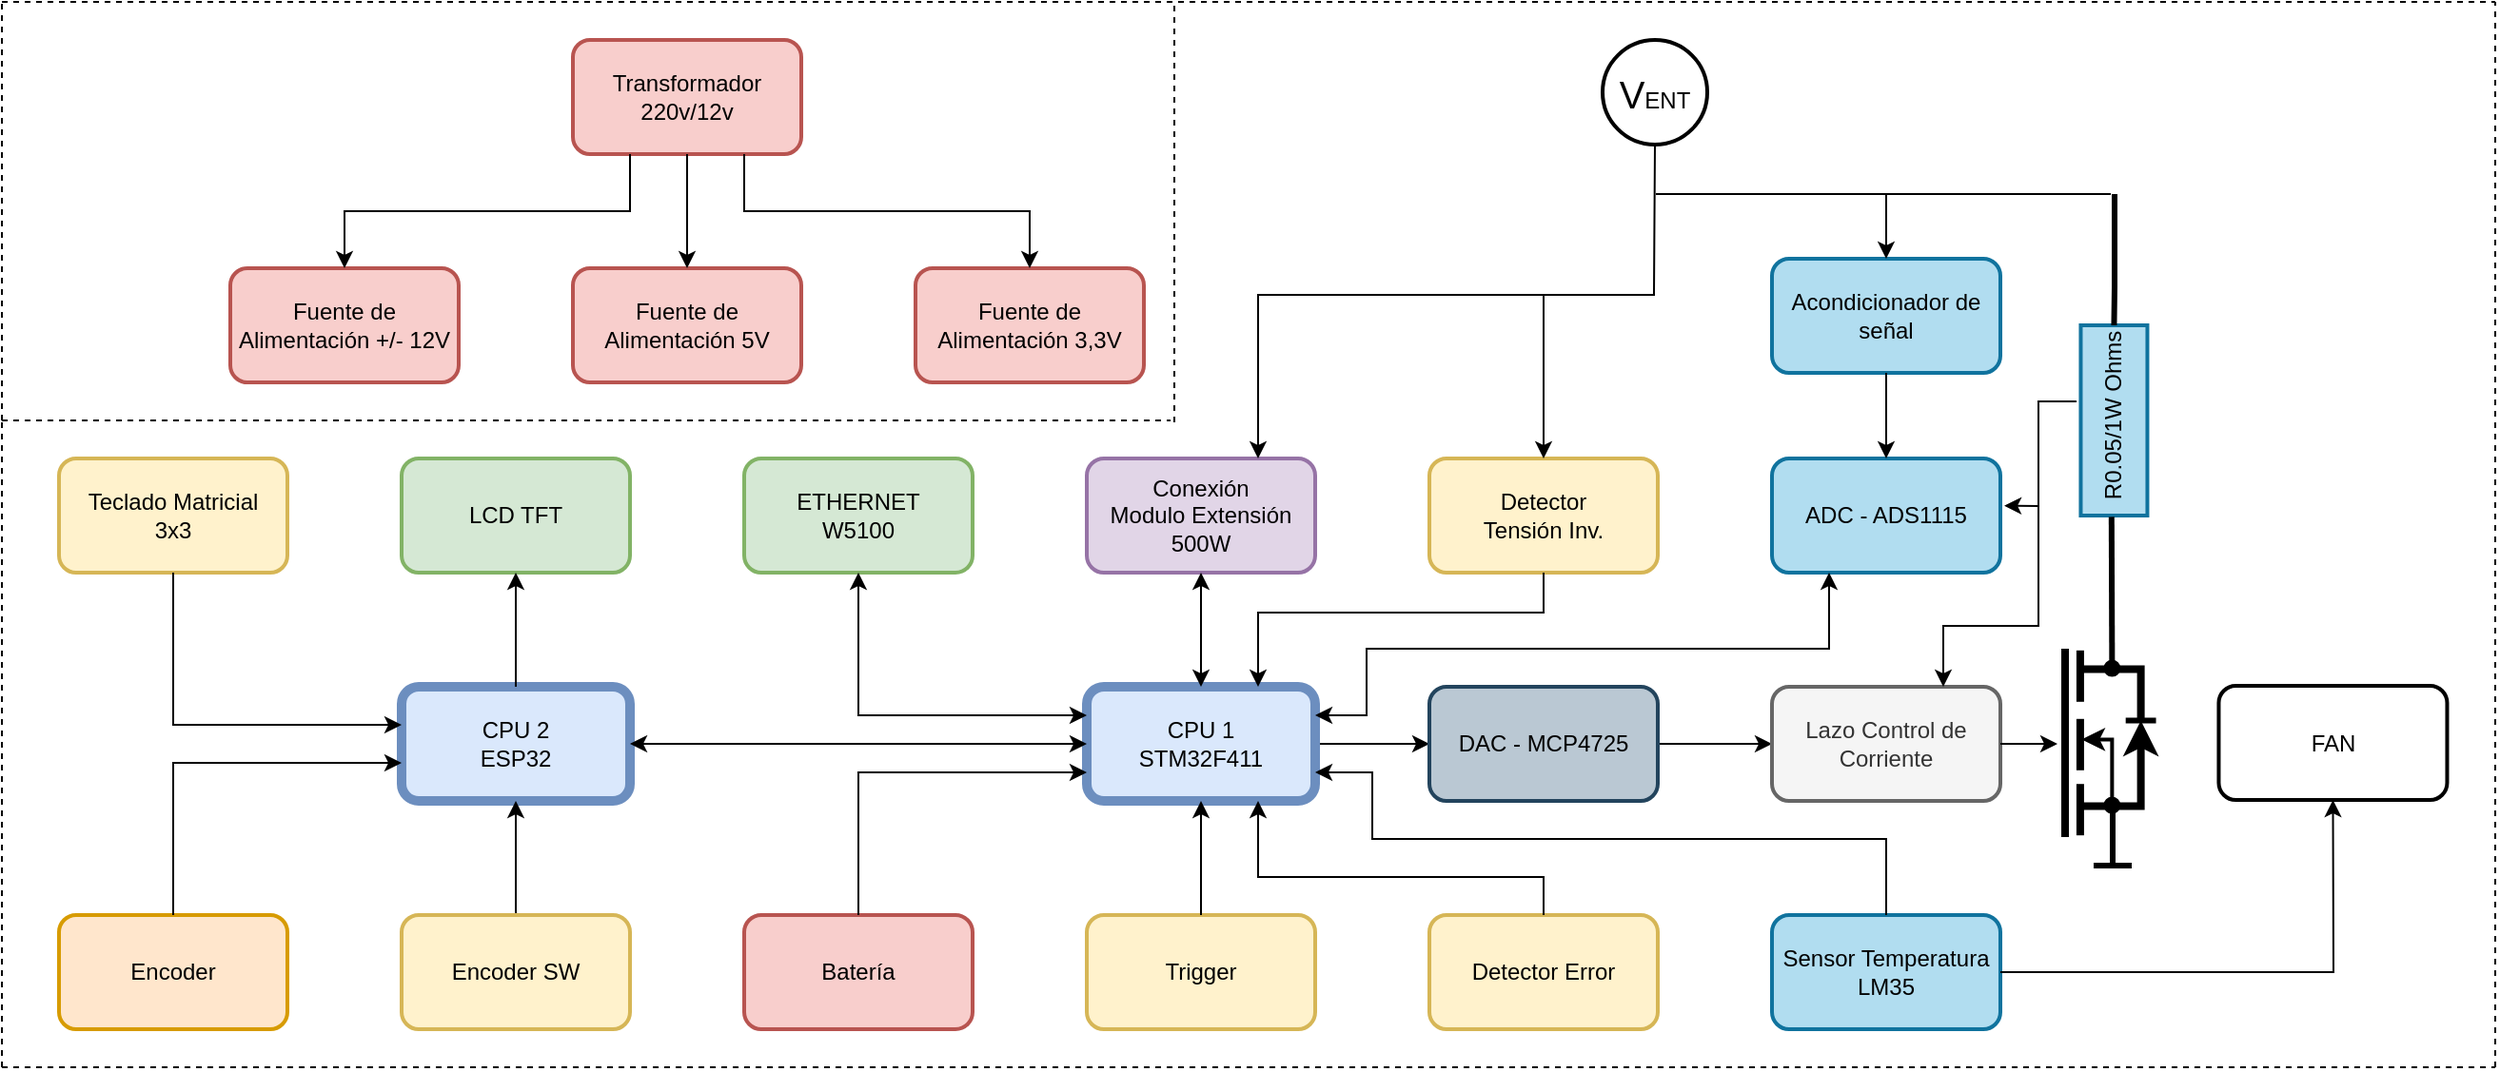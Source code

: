 <mxfile version="21.7.5" type="github">
  <diagram name="Página-1" id="7lZH52VtYHdOlNdaaxMl">
    <mxGraphModel dx="1678" dy="884" grid="0" gridSize="10" guides="1" tooltips="1" connect="1" arrows="1" fold="1" page="1" pageScale="1" pageWidth="10000" pageHeight="10000" math="0" shadow="0">
      <root>
        <mxCell id="0" />
        <mxCell id="1" parent="0" />
        <mxCell id="78oOAkl6ML1StjrEmniX-30" value="" style="rounded=0;whiteSpace=wrap;html=1;direction=north;strokeWidth=2;fillColor=#b1ddf0;strokeColor=#10739e;" parent="1" vertex="1">
          <mxGeometry x="1222.23" y="490" width="35" height="100" as="geometry" />
        </mxCell>
        <mxCell id="78oOAkl6ML1StjrEmniX-38" value="R0.05/1W Ohms" style="text;html=1;align=center;verticalAlign=middle;resizable=0;points=[];autosize=1;strokeColor=none;fillColor=none;rotation=-90;" parent="1" vertex="1">
          <mxGeometry x="1184.73" y="523" width="110" height="30" as="geometry" />
        </mxCell>
        <mxCell id="78oOAkl6ML1StjrEmniX-1" value="CPU 2&lt;br&gt;ESP32" style="rounded=1;whiteSpace=wrap;html=1;fillColor=#dae8fc;strokeColor=#6c8ebf;strokeWidth=5;" parent="1" vertex="1">
          <mxGeometry x="340" y="680" width="120" height="60" as="geometry" />
        </mxCell>
        <mxCell id="78oOAkl6ML1StjrEmniX-43" value="" style="edgeStyle=orthogonalEdgeStyle;rounded=0;orthogonalLoop=1;jettySize=auto;html=1;" parent="1" source="78oOAkl6ML1StjrEmniX-2" target="78oOAkl6ML1StjrEmniX-9" edge="1">
          <mxGeometry relative="1" as="geometry" />
        </mxCell>
        <mxCell id="78oOAkl6ML1StjrEmniX-2" value="CPU 1&lt;br&gt;STM32F411" style="rounded=1;whiteSpace=wrap;html=1;fillColor=#dae8fc;strokeColor=#6c8ebf;strokeWidth=5;" parent="1" vertex="1">
          <mxGeometry x="700" y="680" width="120" height="60" as="geometry" />
        </mxCell>
        <mxCell id="78oOAkl6ML1StjrEmniX-45" value="" style="edgeStyle=orthogonalEdgeStyle;rounded=0;orthogonalLoop=1;jettySize=auto;html=1;" parent="1" source="78oOAkl6ML1StjrEmniX-9" target="78oOAkl6ML1StjrEmniX-28" edge="1">
          <mxGeometry relative="1" as="geometry" />
        </mxCell>
        <mxCell id="78oOAkl6ML1StjrEmniX-9" value="DAC - MCP4725" style="rounded=1;whiteSpace=wrap;html=1;fillColor=#bac8d3;strokeColor=#23445d;strokeWidth=2;" parent="1" vertex="1">
          <mxGeometry x="880" y="680" width="120" height="60" as="geometry" />
        </mxCell>
        <mxCell id="78oOAkl6ML1StjrEmniX-10" value="ADC - ADS1115" style="rounded=1;whiteSpace=wrap;html=1;fillColor=#b1ddf0;strokeColor=#10739e;strokeWidth=2;" parent="1" vertex="1">
          <mxGeometry x="1060" y="560" width="120" height="60" as="geometry" />
        </mxCell>
        <mxCell id="78oOAkl6ML1StjrEmniX-11" value="Encoder" style="rounded=1;whiteSpace=wrap;html=1;fillColor=#ffe6cc;strokeColor=#d79b00;strokeWidth=2;" parent="1" vertex="1">
          <mxGeometry x="160" y="800" width="120" height="60" as="geometry" />
        </mxCell>
        <mxCell id="78oOAkl6ML1StjrEmniX-12" value="Teclado Matricial &lt;br&gt;3x3" style="rounded=1;whiteSpace=wrap;html=1;fillColor=#fff2cc;strokeColor=#d6b656;strokeWidth=2;" parent="1" vertex="1">
          <mxGeometry x="160" y="560" width="120" height="60" as="geometry" />
        </mxCell>
        <mxCell id="78oOAkl6ML1StjrEmniX-13" value="LCD TFT" style="rounded=1;whiteSpace=wrap;html=1;fillColor=#d5e8d4;strokeColor=#82b366;strokeWidth=2;" parent="1" vertex="1">
          <mxGeometry x="340" y="560" width="120" height="60" as="geometry" />
        </mxCell>
        <mxCell id="78oOAkl6ML1StjrEmniX-24" value="" style="edgeStyle=orthogonalEdgeStyle;rounded=0;orthogonalLoop=1;jettySize=auto;html=1;" parent="1" source="78oOAkl6ML1StjrEmniX-14" target="78oOAkl6ML1StjrEmniX-1" edge="1">
          <mxGeometry relative="1" as="geometry" />
        </mxCell>
        <mxCell id="78oOAkl6ML1StjrEmniX-14" value="Encoder SW" style="rounded=1;whiteSpace=wrap;html=1;fillColor=#fff2cc;strokeColor=#d6b656;strokeWidth=2;" parent="1" vertex="1">
          <mxGeometry x="340" y="800" width="120" height="60" as="geometry" />
        </mxCell>
        <mxCell id="78oOAkl6ML1StjrEmniX-15" value="ETHERNET&lt;br&gt;W5100" style="rounded=1;whiteSpace=wrap;html=1;fillColor=#d5e8d4;strokeColor=#82b366;strokeWidth=2;" parent="1" vertex="1">
          <mxGeometry x="520" y="560" width="120" height="60" as="geometry" />
        </mxCell>
        <mxCell id="78oOAkl6ML1StjrEmniX-17" value="Batería" style="rounded=1;whiteSpace=wrap;html=1;fillColor=#f8cecc;strokeColor=#b85450;strokeWidth=2;" parent="1" vertex="1">
          <mxGeometry x="520" y="800" width="120" height="60" as="geometry" />
        </mxCell>
        <mxCell id="78oOAkl6ML1StjrEmniX-18" value="Sensor Temperatura&lt;br&gt;LM35" style="rounded=1;whiteSpace=wrap;html=1;fillColor=#b1ddf0;strokeColor=#10739e;strokeWidth=2;" parent="1" vertex="1">
          <mxGeometry x="1060" y="800" width="120" height="60" as="geometry" />
        </mxCell>
        <mxCell id="78oOAkl6ML1StjrEmniX-19" value="Conexión&lt;br&gt;Modulo Extensión&lt;br&gt;500W" style="rounded=1;whiteSpace=wrap;html=1;fillColor=#e1d5e7;strokeColor=#9673a6;strokeWidth=2;" parent="1" vertex="1">
          <mxGeometry x="700" y="560" width="120" height="60" as="geometry" />
        </mxCell>
        <mxCell id="78oOAkl6ML1StjrEmniX-20" value="Trigger" style="rounded=1;whiteSpace=wrap;html=1;fillColor=#fff2cc;strokeColor=#d6b656;strokeWidth=2;" parent="1" vertex="1">
          <mxGeometry x="700" y="800" width="120" height="60" as="geometry" />
        </mxCell>
        <mxCell id="78oOAkl6ML1StjrEmniX-21" value="" style="endArrow=classic;html=1;rounded=0;entryX=0.5;entryY=1;entryDx=0;entryDy=0;" parent="1" target="78oOAkl6ML1StjrEmniX-13" edge="1">
          <mxGeometry width="50" height="50" relative="1" as="geometry">
            <mxPoint x="400" y="680" as="sourcePoint" />
            <mxPoint x="450" y="630" as="targetPoint" />
          </mxGeometry>
        </mxCell>
        <mxCell id="78oOAkl6ML1StjrEmniX-22" value="" style="endArrow=classic;html=1;rounded=0;exitX=0.5;exitY=0;exitDx=0;exitDy=0;" parent="1" source="78oOAkl6ML1StjrEmniX-11" edge="1">
          <mxGeometry width="50" height="50" relative="1" as="geometry">
            <mxPoint x="340" y="720" as="sourcePoint" />
            <mxPoint x="340" y="720" as="targetPoint" />
            <Array as="points">
              <mxPoint x="220" y="720" />
            </Array>
          </mxGeometry>
        </mxCell>
        <mxCell id="78oOAkl6ML1StjrEmniX-23" value="" style="endArrow=classic;html=1;rounded=0;exitX=0.5;exitY=1;exitDx=0;exitDy=0;" parent="1" source="78oOAkl6ML1StjrEmniX-12" edge="1">
          <mxGeometry width="50" height="50" relative="1" as="geometry">
            <mxPoint x="340" y="700" as="sourcePoint" />
            <mxPoint x="340" y="700" as="targetPoint" />
            <Array as="points">
              <mxPoint x="220" y="700" />
            </Array>
          </mxGeometry>
        </mxCell>
        <mxCell id="78oOAkl6ML1StjrEmniX-25" value="" style="endArrow=classic;startArrow=classic;html=1;rounded=0;entryX=0;entryY=0.5;entryDx=0;entryDy=0;" parent="1" target="78oOAkl6ML1StjrEmniX-2" edge="1">
          <mxGeometry width="50" height="50" relative="1" as="geometry">
            <mxPoint x="460" y="710" as="sourcePoint" />
            <mxPoint x="510" y="660" as="targetPoint" />
          </mxGeometry>
        </mxCell>
        <mxCell id="78oOAkl6ML1StjrEmniX-26" value="FAN" style="rounded=1;whiteSpace=wrap;html=1;strokeWidth=2;" parent="1" vertex="1">
          <mxGeometry x="1294.73" y="679.5" width="120" height="60" as="geometry" />
        </mxCell>
        <mxCell id="78oOAkl6ML1StjrEmniX-28" value="Lazo Control de Corriente" style="rounded=1;whiteSpace=wrap;html=1;strokeWidth=2;fillColor=#f5f5f5;strokeColor=#666666;fontColor=#333333;" parent="1" vertex="1">
          <mxGeometry x="1060" y="680" width="120" height="60" as="geometry" />
        </mxCell>
        <mxCell id="78oOAkl6ML1StjrEmniX-32" value="Transformador 220v/12v" style="rounded=1;whiteSpace=wrap;html=1;fillColor=#f8cecc;strokeColor=#b85450;strokeWidth=2;" parent="1" vertex="1">
          <mxGeometry x="430" y="340" width="120" height="60" as="geometry" />
        </mxCell>
        <mxCell id="78oOAkl6ML1StjrEmniX-33" value="Fuente de Alimentación +/- 12V" style="rounded=1;whiteSpace=wrap;html=1;fillColor=#f8cecc;strokeColor=#b85450;strokeWidth=2;" parent="1" vertex="1">
          <mxGeometry x="250" y="460" width="120" height="60" as="geometry" />
        </mxCell>
        <mxCell id="78oOAkl6ML1StjrEmniX-34" value="Fuente de Alimentación 5V" style="rounded=1;whiteSpace=wrap;html=1;fillColor=#f8cecc;strokeColor=#b85450;strokeWidth=2;" parent="1" vertex="1">
          <mxGeometry x="430" y="460" width="120" height="60" as="geometry" />
        </mxCell>
        <mxCell id="78oOAkl6ML1StjrEmniX-35" value="Fuente de Alimentación 3,3V" style="rounded=1;whiteSpace=wrap;html=1;fillColor=#f8cecc;strokeColor=#b85450;strokeWidth=2;" parent="1" vertex="1">
          <mxGeometry x="610" y="460" width="120" height="60" as="geometry" />
        </mxCell>
        <mxCell id="78oOAkl6ML1StjrEmniX-36" value="Detector Error" style="rounded=1;whiteSpace=wrap;html=1;fillColor=#fff2cc;strokeColor=#d6b656;strokeWidth=2;" parent="1" vertex="1">
          <mxGeometry x="880" y="800" width="120" height="60" as="geometry" />
        </mxCell>
        <mxCell id="78oOAkl6ML1StjrEmniX-39" value="" style="endArrow=classic;startArrow=classic;html=1;rounded=0;exitX=0;exitY=0.25;exitDx=0;exitDy=0;entryX=0.5;entryY=1;entryDx=0;entryDy=0;" parent="1" source="78oOAkl6ML1StjrEmniX-2" target="78oOAkl6ML1StjrEmniX-15" edge="1">
          <mxGeometry width="50" height="50" relative="1" as="geometry">
            <mxPoint x="630" y="680" as="sourcePoint" />
            <mxPoint x="680" y="630" as="targetPoint" />
            <Array as="points">
              <mxPoint x="580" y="695" />
            </Array>
          </mxGeometry>
        </mxCell>
        <mxCell id="78oOAkl6ML1StjrEmniX-40" value="" style="endArrow=classic;html=1;rounded=0;entryX=0;entryY=0.75;entryDx=0;entryDy=0;" parent="1" target="78oOAkl6ML1StjrEmniX-2" edge="1">
          <mxGeometry width="50" height="50" relative="1" as="geometry">
            <mxPoint x="580" y="800" as="sourcePoint" />
            <mxPoint x="630" y="750" as="targetPoint" />
            <Array as="points">
              <mxPoint x="580" y="725" />
            </Array>
          </mxGeometry>
        </mxCell>
        <mxCell id="78oOAkl6ML1StjrEmniX-41" value="" style="endArrow=classic;html=1;rounded=0;entryX=0.5;entryY=1;entryDx=0;entryDy=0;" parent="1" target="78oOAkl6ML1StjrEmniX-2" edge="1">
          <mxGeometry width="50" height="50" relative="1" as="geometry">
            <mxPoint x="760" y="800" as="sourcePoint" />
            <mxPoint x="810" y="750" as="targetPoint" />
          </mxGeometry>
        </mxCell>
        <mxCell id="78oOAkl6ML1StjrEmniX-42" value="" style="endArrow=classic;html=1;rounded=0;entryX=0.75;entryY=1;entryDx=0;entryDy=0;" parent="1" target="78oOAkl6ML1StjrEmniX-2" edge="1">
          <mxGeometry width="50" height="50" relative="1" as="geometry">
            <mxPoint x="940" y="800" as="sourcePoint" />
            <mxPoint x="990" y="750" as="targetPoint" />
            <Array as="points">
              <mxPoint x="940" y="780" />
              <mxPoint x="860" y="780" />
              <mxPoint x="790" y="780" />
            </Array>
          </mxGeometry>
        </mxCell>
        <mxCell id="78oOAkl6ML1StjrEmniX-44" value="" style="endArrow=classic;startArrow=classic;html=1;rounded=0;entryX=0.5;entryY=1;entryDx=0;entryDy=0;" parent="1" target="78oOAkl6ML1StjrEmniX-19" edge="1">
          <mxGeometry width="50" height="50" relative="1" as="geometry">
            <mxPoint x="760" y="680" as="sourcePoint" />
            <mxPoint x="810" y="630" as="targetPoint" />
          </mxGeometry>
        </mxCell>
        <mxCell id="78oOAkl6ML1StjrEmniX-47" value="" style="endArrow=classic;startArrow=classic;html=1;rounded=0;entryX=0.25;entryY=1;entryDx=0;entryDy=0;exitX=1;exitY=0.25;exitDx=0;exitDy=0;" parent="1" target="78oOAkl6ML1StjrEmniX-10" edge="1" source="78oOAkl6ML1StjrEmniX-2">
          <mxGeometry width="50" height="50" relative="1" as="geometry">
            <mxPoint x="790" y="680" as="sourcePoint" />
            <mxPoint x="940" y="650" as="targetPoint" />
            <Array as="points">
              <mxPoint x="847" y="695" />
              <mxPoint x="847" y="660" />
              <mxPoint x="1090" y="660" />
            </Array>
          </mxGeometry>
        </mxCell>
        <mxCell id="78oOAkl6ML1StjrEmniX-49" value="" style="endArrow=classic;html=1;rounded=0;entryX=1;entryY=0.75;entryDx=0;entryDy=0;" parent="1" target="78oOAkl6ML1StjrEmniX-2" edge="1">
          <mxGeometry width="50" height="50" relative="1" as="geometry">
            <mxPoint x="1120" y="800" as="sourcePoint" />
            <mxPoint x="1170" y="750" as="targetPoint" />
            <Array as="points">
              <mxPoint x="1120" y="760" />
              <mxPoint x="850" y="760" />
              <mxPoint x="850" y="725" />
            </Array>
          </mxGeometry>
        </mxCell>
        <mxCell id="78oOAkl6ML1StjrEmniX-52" value="" style="endArrow=none;html=1;rounded=0;exitX=1;exitY=0.5;exitDx=0;exitDy=0;strokeWidth=3;" parent="1" source="78oOAkl6ML1StjrEmniX-30" edge="1">
          <mxGeometry width="50" height="50" relative="1" as="geometry">
            <mxPoint x="1291" y="540" as="sourcePoint" />
            <mxPoint x="1240" y="421" as="targetPoint" />
            <Array as="points">
              <mxPoint x="1240" y="470" />
            </Array>
          </mxGeometry>
        </mxCell>
        <mxCell id="78oOAkl6ML1StjrEmniX-55" value="Acondicionador de señal" style="rounded=1;whiteSpace=wrap;html=1;fillColor=#b1ddf0;strokeColor=#10739e;strokeWidth=2;" parent="1" vertex="1">
          <mxGeometry x="1060" y="455" width="120" height="60" as="geometry" />
        </mxCell>
        <mxCell id="78oOAkl6ML1StjrEmniX-56" value="" style="endArrow=classic;html=1;rounded=0;entryX=0.5;entryY=0;entryDx=0;entryDy=0;" parent="1" target="78oOAkl6ML1StjrEmniX-55" edge="1">
          <mxGeometry width="50" height="50" relative="1" as="geometry">
            <mxPoint x="1120" y="421" as="sourcePoint" />
            <mxPoint x="1122" y="438" as="targetPoint" />
          </mxGeometry>
        </mxCell>
        <mxCell id="78oOAkl6ML1StjrEmniX-57" value="" style="endArrow=classic;html=1;rounded=0;entryX=0.5;entryY=0;entryDx=0;entryDy=0;exitX=0.5;exitY=1;exitDx=0;exitDy=0;" parent="1" source="78oOAkl6ML1StjrEmniX-55" target="78oOAkl6ML1StjrEmniX-10" edge="1">
          <mxGeometry width="50" height="50" relative="1" as="geometry">
            <mxPoint x="1060" y="470" as="sourcePoint" />
            <mxPoint x="1110" y="420" as="targetPoint" />
            <Array as="points" />
          </mxGeometry>
        </mxCell>
        <mxCell id="78oOAkl6ML1StjrEmniX-70" value="" style="endArrow=none;html=1;rounded=0;exitX=0.5;exitY=0;exitDx=0;exitDy=0;strokeWidth=3;sourcePerimeterSpacing=0;strokeColor=default;entryX=0.021;entryY=0.456;entryDx=0;entryDy=0;entryPerimeter=0;" parent="1" source="78oOAkl6ML1StjrEmniX-67" target="78oOAkl6ML1StjrEmniX-38" edge="1">
          <mxGeometry width="50" height="50" relative="1" as="geometry">
            <mxPoint x="1296.361" y="663.63" as="sourcePoint" />
            <mxPoint x="1240" y="610" as="targetPoint" />
          </mxGeometry>
        </mxCell>
        <mxCell id="78oOAkl6ML1StjrEmniX-71" value="" style="group" parent="1" vertex="1" connectable="0">
          <mxGeometry x="1214" y="660" width="47.77" height="99" as="geometry" />
        </mxCell>
        <mxCell id="78oOAkl6ML1StjrEmniX-58" value="" style="endArrow=classic;html=1;rounded=0;strokeWidth=2;" parent="78oOAkl6ML1StjrEmniX-71" edge="1">
          <mxGeometry width="50" height="50" relative="1" as="geometry">
            <mxPoint x="24.681" y="81.9" as="sourcePoint" />
            <mxPoint x="8.758" y="47.7" as="targetPoint" />
            <Array as="points">
              <mxPoint x="24.681" y="47.7" />
            </Array>
          </mxGeometry>
        </mxCell>
        <mxCell id="78oOAkl6ML1StjrEmniX-59" value="" style="endArrow=none;html=1;rounded=0;strokeWidth=4;" parent="78oOAkl6ML1StjrEmniX-71" edge="1">
          <mxGeometry width="50" height="50" relative="1" as="geometry">
            <mxPoint x="7.962" y="27.9" as="sourcePoint" />
            <mxPoint x="7.962" y="0.9" as="targetPoint" />
          </mxGeometry>
        </mxCell>
        <mxCell id="78oOAkl6ML1StjrEmniX-60" value="" style="endArrow=none;html=1;rounded=0;strokeWidth=4;" parent="78oOAkl6ML1StjrEmniX-71" edge="1">
          <mxGeometry width="50" height="50" relative="1" as="geometry">
            <mxPoint x="7.962" y="63.9" as="sourcePoint" />
            <mxPoint x="7.962" y="36.9" as="targetPoint" />
            <Array as="points">
              <mxPoint x="7.962" y="45.9" />
            </Array>
          </mxGeometry>
        </mxCell>
        <mxCell id="78oOAkl6ML1StjrEmniX-61" value="" style="endArrow=none;html=1;rounded=0;strokeWidth=4;" parent="78oOAkl6ML1StjrEmniX-71" edge="1">
          <mxGeometry width="50" height="50" relative="1" as="geometry">
            <mxPoint x="7.962" y="98.1" as="sourcePoint" />
            <mxPoint x="7.962" y="71.1" as="targetPoint" />
            <Array as="points">
              <mxPoint x="7.962" y="80.1" />
            </Array>
          </mxGeometry>
        </mxCell>
        <mxCell id="78oOAkl6ML1StjrEmniX-62" value="" style="endArrow=none;html=1;rounded=0;strokeWidth=4;" parent="78oOAkl6ML1StjrEmniX-71" edge="1">
          <mxGeometry width="50" height="50" relative="1" as="geometry">
            <mxPoint y="99" as="sourcePoint" />
            <mxPoint as="targetPoint" />
          </mxGeometry>
        </mxCell>
        <mxCell id="78oOAkl6ML1StjrEmniX-63" value="" style="endArrow=classic;html=1;rounded=0;strokeWidth=4;" parent="78oOAkl6ML1StjrEmniX-71" edge="1">
          <mxGeometry width="50" height="50" relative="1" as="geometry">
            <mxPoint x="7.962" y="82.8" as="sourcePoint" />
            <mxPoint x="39.808" y="37.8" as="targetPoint" />
            <Array as="points">
              <mxPoint x="39.808" y="82.8" />
            </Array>
          </mxGeometry>
        </mxCell>
        <mxCell id="78oOAkl6ML1StjrEmniX-64" value="" style="endArrow=none;html=1;rounded=0;strokeWidth=3;" parent="78oOAkl6ML1StjrEmniX-71" edge="1">
          <mxGeometry width="50" height="50" relative="1" as="geometry">
            <mxPoint x="31.847" y="37.8" as="sourcePoint" />
            <mxPoint x="47.77" y="37.8" as="targetPoint" />
          </mxGeometry>
        </mxCell>
        <mxCell id="78oOAkl6ML1StjrEmniX-65" value="" style="endArrow=none;html=1;rounded=0;strokeWidth=4;" parent="78oOAkl6ML1StjrEmniX-71" edge="1">
          <mxGeometry width="50" height="50" relative="1" as="geometry">
            <mxPoint x="39.808" y="37.8" as="sourcePoint" />
            <mxPoint x="7.962" y="10.8" as="targetPoint" />
            <Array as="points">
              <mxPoint x="39.808" y="10.8" />
            </Array>
          </mxGeometry>
        </mxCell>
        <mxCell id="78oOAkl6ML1StjrEmniX-67" value="" style="ellipse;whiteSpace=wrap;html=1;aspect=fixed;fillColor=#000000;fillStyle=solid;" parent="78oOAkl6ML1StjrEmniX-71" vertex="1">
          <mxGeometry x="20.7" y="6.3" width="7.962" height="7.962" as="geometry" />
        </mxCell>
        <mxCell id="78oOAkl6ML1StjrEmniX-68" value="" style="ellipse;whiteSpace=wrap;html=1;aspect=fixed;fillColor=#000000;fillStyle=solid;" parent="78oOAkl6ML1StjrEmniX-71" vertex="1">
          <mxGeometry x="20.7" y="78.3" width="7.962" height="7.962" as="geometry" />
        </mxCell>
        <mxCell id="78oOAkl6ML1StjrEmniX-73" value="" style="endArrow=classic;html=1;rounded=0;" parent="1" edge="1">
          <mxGeometry width="50" height="50" relative="1" as="geometry">
            <mxPoint x="1180" y="710" as="sourcePoint" />
            <mxPoint x="1210" y="710" as="targetPoint" />
          </mxGeometry>
        </mxCell>
        <mxCell id="78oOAkl6ML1StjrEmniX-74" value="" style="endArrow=classic;html=1;rounded=0;entryX=0.5;entryY=1;entryDx=0;entryDy=0;" parent="1" target="78oOAkl6ML1StjrEmniX-26" edge="1">
          <mxGeometry width="50" height="50" relative="1" as="geometry">
            <mxPoint x="1180" y="830" as="sourcePoint" />
            <mxPoint x="1230" y="780" as="targetPoint" />
            <Array as="points">
              <mxPoint x="1355" y="830" />
            </Array>
          </mxGeometry>
        </mxCell>
        <mxCell id="78oOAkl6ML1StjrEmniX-75" value="" style="endArrow=none;html=1;rounded=0;strokeWidth=3;" parent="1" edge="1">
          <mxGeometry width="50" height="50" relative="1" as="geometry">
            <mxPoint x="1239" y="774" as="sourcePoint" />
            <mxPoint x="1239" y="744" as="targetPoint" />
          </mxGeometry>
        </mxCell>
        <mxCell id="78oOAkl6ML1StjrEmniX-76" value="" style="endArrow=none;html=1;rounded=0;strokeWidth=3;" parent="1" edge="1">
          <mxGeometry width="50" height="50" relative="1" as="geometry">
            <mxPoint x="1229" y="774" as="sourcePoint" />
            <mxPoint x="1249" y="774" as="targetPoint" />
          </mxGeometry>
        </mxCell>
        <mxCell id="78oOAkl6ML1StjrEmniX-77" value="" style="endArrow=classic;html=1;rounded=0;entryX=1.017;entryY=0.414;entryDx=0;entryDy=0;entryPerimeter=0;" parent="1" target="78oOAkl6ML1StjrEmniX-10" edge="1">
          <mxGeometry width="50" height="50" relative="1" as="geometry">
            <mxPoint x="1220" y="530" as="sourcePoint" />
            <mxPoint x="1270" y="490" as="targetPoint" />
            <Array as="points">
              <mxPoint x="1200" y="530" />
              <mxPoint x="1200" y="585" />
            </Array>
          </mxGeometry>
        </mxCell>
        <mxCell id="78oOAkl6ML1StjrEmniX-78" value="" style="endArrow=classic;html=1;rounded=0;entryX=0.75;entryY=0;entryDx=0;entryDy=0;" parent="1" target="78oOAkl6ML1StjrEmniX-28" edge="1">
          <mxGeometry width="50" height="50" relative="1" as="geometry">
            <mxPoint x="1200" y="530" as="sourcePoint" />
            <mxPoint x="1250" y="480" as="targetPoint" />
            <Array as="points">
              <mxPoint x="1200" y="648" />
              <mxPoint x="1150" y="648" />
            </Array>
          </mxGeometry>
        </mxCell>
        <mxCell id="78oOAkl6ML1StjrEmniX-79" value="" style="endArrow=classic;html=1;rounded=0;entryX=0.5;entryY=0;entryDx=0;entryDy=0;" parent="1" target="78oOAkl6ML1StjrEmniX-34" edge="1">
          <mxGeometry width="50" height="50" relative="1" as="geometry">
            <mxPoint x="490" y="400" as="sourcePoint" />
            <mxPoint x="540" y="350" as="targetPoint" />
          </mxGeometry>
        </mxCell>
        <mxCell id="78oOAkl6ML1StjrEmniX-80" value="" style="endArrow=classic;html=1;rounded=0;entryX=0.5;entryY=0;entryDx=0;entryDy=0;exitX=0.25;exitY=1;exitDx=0;exitDy=0;" parent="1" source="78oOAkl6ML1StjrEmniX-32" target="78oOAkl6ML1StjrEmniX-33" edge="1">
          <mxGeometry width="50" height="50" relative="1" as="geometry">
            <mxPoint x="470" y="400" as="sourcePoint" />
            <mxPoint x="520" y="350" as="targetPoint" />
            <Array as="points">
              <mxPoint x="460" y="430" />
              <mxPoint x="310" y="430" />
            </Array>
          </mxGeometry>
        </mxCell>
        <mxCell id="78oOAkl6ML1StjrEmniX-81" value="" style="endArrow=classic;html=1;rounded=0;entryX=0.5;entryY=0;entryDx=0;entryDy=0;exitX=0.75;exitY=1;exitDx=0;exitDy=0;" parent="1" source="78oOAkl6ML1StjrEmniX-32" target="78oOAkl6ML1StjrEmniX-35" edge="1">
          <mxGeometry width="50" height="50" relative="1" as="geometry">
            <mxPoint x="830" y="400" as="sourcePoint" />
            <mxPoint x="670" y="460" as="targetPoint" />
            <Array as="points">
              <mxPoint x="520" y="430" />
              <mxPoint x="670" y="430" />
            </Array>
          </mxGeometry>
        </mxCell>
        <mxCell id="78oOAkl6ML1StjrEmniX-82" value="" style="endArrow=none;dashed=1;html=1;rounded=0;" parent="1" edge="1">
          <mxGeometry width="50" height="50" relative="1" as="geometry">
            <mxPoint x="130" y="880" as="sourcePoint" />
            <mxPoint x="130" y="540" as="targetPoint" />
          </mxGeometry>
        </mxCell>
        <mxCell id="78oOAkl6ML1StjrEmniX-83" value="" style="endArrow=none;dashed=1;html=1;rounded=0;" parent="1" edge="1">
          <mxGeometry width="50" height="50" relative="1" as="geometry">
            <mxPoint x="130" y="880" as="sourcePoint" />
            <mxPoint x="1440" y="880" as="targetPoint" />
          </mxGeometry>
        </mxCell>
        <mxCell id="78oOAkl6ML1StjrEmniX-84" value="" style="endArrow=none;dashed=1;html=1;rounded=0;" parent="1" edge="1">
          <mxGeometry width="50" height="50" relative="1" as="geometry">
            <mxPoint x="1440" y="880" as="sourcePoint" />
            <mxPoint x="1440" y="320" as="targetPoint" />
          </mxGeometry>
        </mxCell>
        <mxCell id="78oOAkl6ML1StjrEmniX-85" value="" style="endArrow=none;dashed=1;html=1;rounded=0;" parent="1" edge="1">
          <mxGeometry width="50" height="50" relative="1" as="geometry">
            <mxPoint x="130" y="540" as="sourcePoint" />
            <mxPoint x="744" y="540" as="targetPoint" />
          </mxGeometry>
        </mxCell>
        <mxCell id="78oOAkl6ML1StjrEmniX-86" value="" style="endArrow=none;dashed=1;html=1;rounded=0;" parent="1" edge="1">
          <mxGeometry width="50" height="50" relative="1" as="geometry">
            <mxPoint x="746" y="541" as="sourcePoint" />
            <mxPoint x="746" y="321" as="targetPoint" />
          </mxGeometry>
        </mxCell>
        <mxCell id="78oOAkl6ML1StjrEmniX-93" value="" style="endArrow=none;dashed=1;html=1;rounded=0;" parent="1" edge="1">
          <mxGeometry width="50" height="50" relative="1" as="geometry">
            <mxPoint x="130" y="540" as="sourcePoint" />
            <mxPoint x="130" y="320" as="targetPoint" />
          </mxGeometry>
        </mxCell>
        <mxCell id="78oOAkl6ML1StjrEmniX-94" value="" style="endArrow=none;dashed=1;html=1;rounded=0;" parent="1" edge="1">
          <mxGeometry width="50" height="50" relative="1" as="geometry">
            <mxPoint x="130" y="320" as="sourcePoint" />
            <mxPoint x="1440" y="320" as="targetPoint" />
          </mxGeometry>
        </mxCell>
        <mxCell id="YqaBpwQKaACX8ptJH0Xr-1" value="Detector &lt;br&gt;Tensión Inv." style="rounded=1;whiteSpace=wrap;html=1;fillColor=#fff2cc;strokeColor=#d6b656;strokeWidth=2;" vertex="1" parent="1">
          <mxGeometry x="880" y="560" width="120" height="60" as="geometry" />
        </mxCell>
        <mxCell id="YqaBpwQKaACX8ptJH0Xr-2" value="&lt;font style=&quot;&quot;&gt;&lt;span style=&quot;font-size: 20px;&quot;&gt;V&lt;/span&gt;&lt;font style=&quot;font-size: 12px;&quot;&gt;ENT&lt;/font&gt;&lt;/font&gt;" style="ellipse;whiteSpace=wrap;html=1;aspect=fixed;strokeWidth=2;" vertex="1" parent="1">
          <mxGeometry x="971" y="340" width="55" height="55" as="geometry" />
        </mxCell>
        <mxCell id="YqaBpwQKaACX8ptJH0Xr-3" value="" style="endArrow=classic;html=1;rounded=0;entryX=0.75;entryY=0;entryDx=0;entryDy=0;" edge="1" parent="1" target="78oOAkl6ML1StjrEmniX-19">
          <mxGeometry width="50" height="50" relative="1" as="geometry">
            <mxPoint x="851" y="474" as="sourcePoint" />
            <mxPoint x="951" y="427" as="targetPoint" />
            <Array as="points">
              <mxPoint x="851" y="474" />
              <mxPoint x="790" y="474" />
            </Array>
          </mxGeometry>
        </mxCell>
        <mxCell id="YqaBpwQKaACX8ptJH0Xr-4" value="" style="endArrow=classic;html=1;rounded=0;entryX=0.5;entryY=0;entryDx=0;entryDy=0;" edge="1" parent="1" target="YqaBpwQKaACX8ptJH0Xr-1">
          <mxGeometry width="50" height="50" relative="1" as="geometry">
            <mxPoint x="851" y="474" as="sourcePoint" />
            <mxPoint x="945" y="454" as="targetPoint" />
            <Array as="points">
              <mxPoint x="940" y="474" />
            </Array>
          </mxGeometry>
        </mxCell>
        <mxCell id="YqaBpwQKaACX8ptJH0Xr-5" value="" style="endArrow=none;html=1;rounded=0;entryX=0.5;entryY=1;entryDx=0;entryDy=0;" edge="1" parent="1" target="YqaBpwQKaACX8ptJH0Xr-2">
          <mxGeometry width="50" height="50" relative="1" as="geometry">
            <mxPoint x="940" y="474" as="sourcePoint" />
            <mxPoint x="1000" y="421" as="targetPoint" />
            <Array as="points">
              <mxPoint x="998" y="474" />
            </Array>
          </mxGeometry>
        </mxCell>
        <mxCell id="YqaBpwQKaACX8ptJH0Xr-6" value="" style="endArrow=none;html=1;rounded=0;" edge="1" parent="1">
          <mxGeometry width="50" height="50" relative="1" as="geometry">
            <mxPoint x="999" y="421" as="sourcePoint" />
            <mxPoint x="1238" y="421" as="targetPoint" />
          </mxGeometry>
        </mxCell>
        <mxCell id="YqaBpwQKaACX8ptJH0Xr-7" value="" style="endArrow=classic;html=1;rounded=0;entryX=0.75;entryY=0;entryDx=0;entryDy=0;exitX=0.5;exitY=1;exitDx=0;exitDy=0;" edge="1" parent="1" source="YqaBpwQKaACX8ptJH0Xr-1" target="78oOAkl6ML1StjrEmniX-2">
          <mxGeometry width="50" height="50" relative="1" as="geometry">
            <mxPoint x="814" y="660" as="sourcePoint" />
            <mxPoint x="864" y="610" as="targetPoint" />
            <Array as="points">
              <mxPoint x="940" y="641" />
              <mxPoint x="837" y="641" />
              <mxPoint x="790" y="641" />
            </Array>
          </mxGeometry>
        </mxCell>
      </root>
    </mxGraphModel>
  </diagram>
</mxfile>
